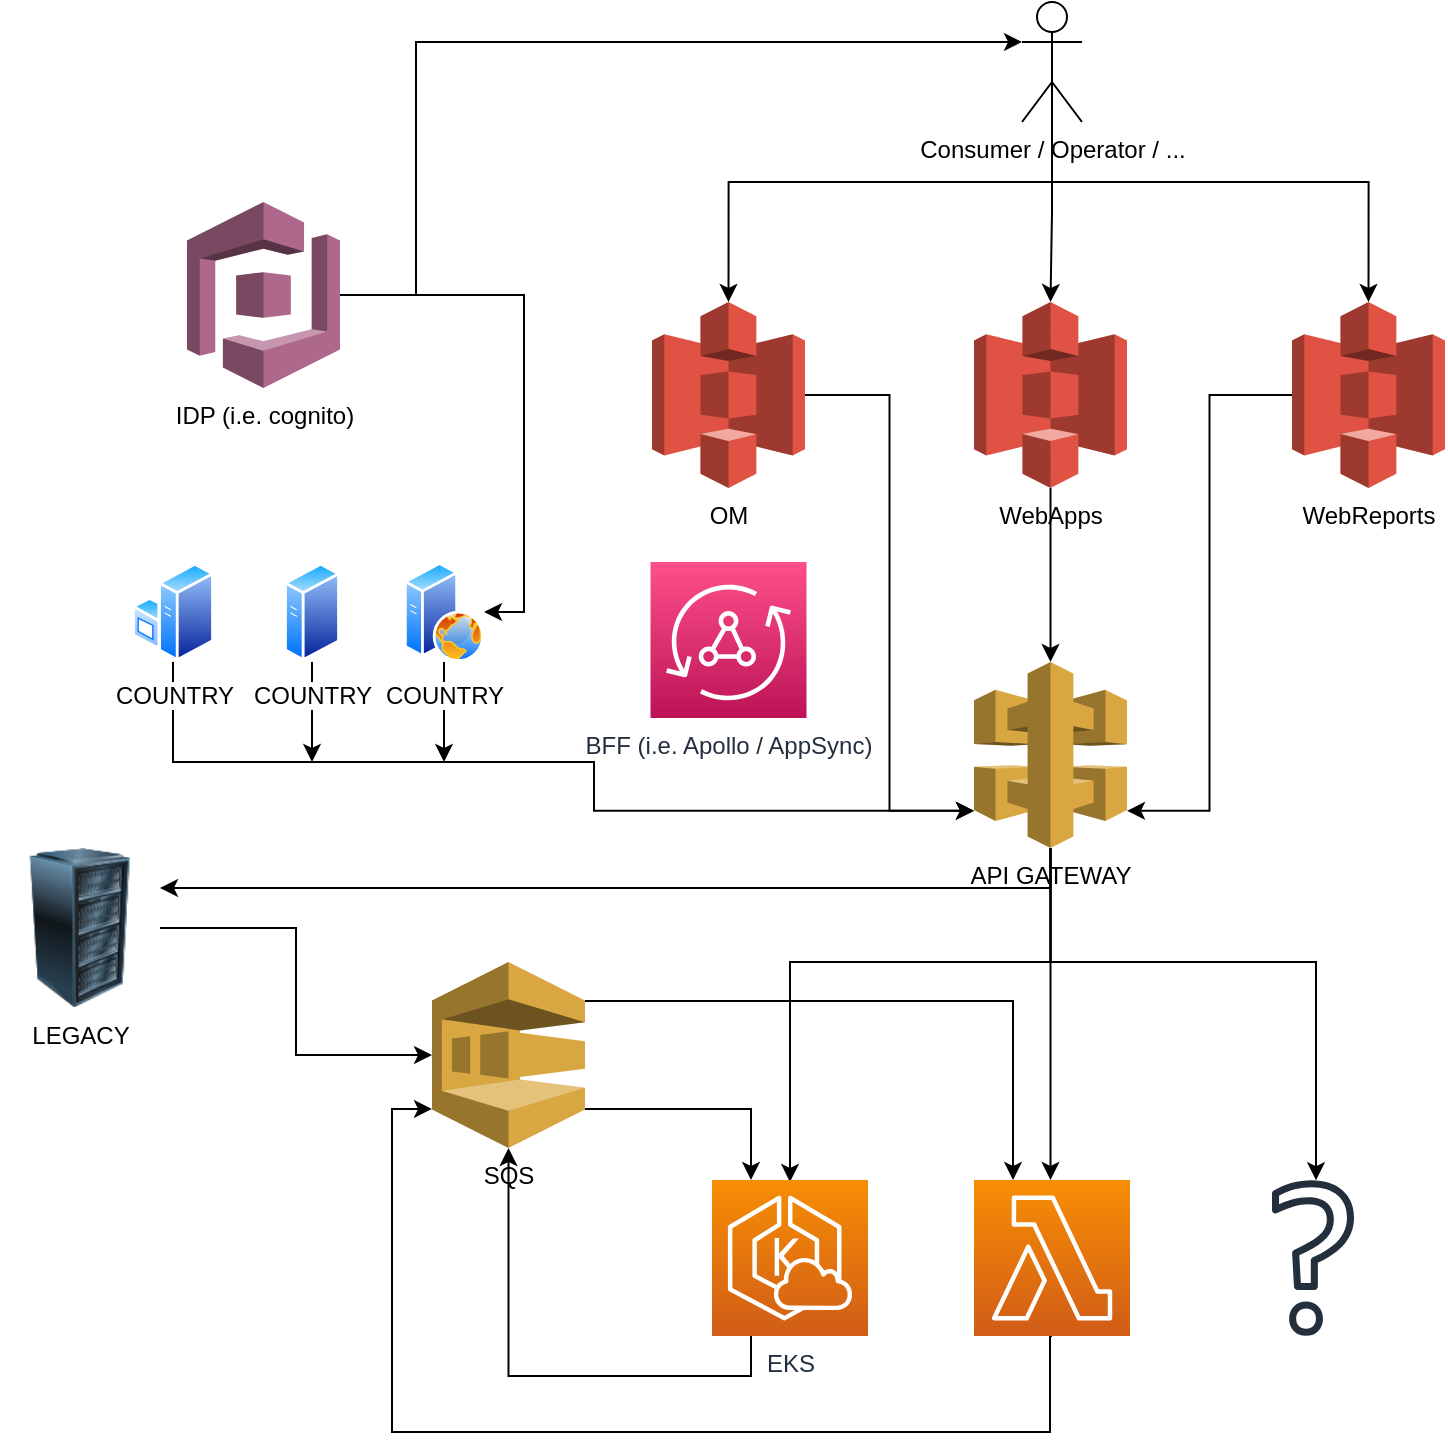 <mxfile version="20.4.0" type="github" pages="3">
  <diagram id="Joz-wbOOevoliaPiFYPp" name="Simple arch">
    <mxGraphModel dx="1226" dy="1129" grid="1" gridSize="10" guides="1" tooltips="1" connect="1" arrows="1" fold="1" page="1" pageScale="1" pageWidth="1169" pageHeight="827" math="0" shadow="0">
      <root>
        <mxCell id="0" />
        <mxCell id="1" parent="0" />
        <mxCell id="j6oTMxRk_AW7922l2MPv-18" style="edgeStyle=orthogonalEdgeStyle;rounded=0;orthogonalLoop=1;jettySize=auto;html=1;entryX=0;entryY=0.8;entryDx=0;entryDy=0;entryPerimeter=0;" parent="1" source="j6oTMxRk_AW7922l2MPv-1" target="j6oTMxRk_AW7922l2MPv-8" edge="1">
          <mxGeometry relative="1" as="geometry" />
        </mxCell>
        <mxCell id="j6oTMxRk_AW7922l2MPv-1" value="OM" style="outlineConnect=0;dashed=0;verticalLabelPosition=bottom;verticalAlign=top;align=center;html=1;shape=mxgraph.aws3.s3;fillColor=#E05243;gradientColor=none;" parent="1" vertex="1">
          <mxGeometry x="516" y="195" width="76.5" height="93" as="geometry" />
        </mxCell>
        <mxCell id="vTAscmi0TePxfXL9PMeV-8" style="edgeStyle=orthogonalEdgeStyle;rounded=0;orthogonalLoop=1;jettySize=auto;html=1;exitX=0.5;exitY=1;exitDx=0;exitDy=0;exitPerimeter=0;entryX=0;entryY=0.79;entryDx=0;entryDy=0;entryPerimeter=0;" edge="1" parent="1" source="vTAscmi0TePxfXL9PMeV-10" target="j6oTMxRk_AW7922l2MPv-9">
          <mxGeometry relative="1" as="geometry">
            <mxPoint x="715.25" y="727" as="sourcePoint" />
            <Array as="points">
              <mxPoint x="715" y="712" />
              <mxPoint x="715" y="760" />
              <mxPoint x="386" y="760" />
              <mxPoint x="386" y="599" />
            </Array>
          </mxGeometry>
        </mxCell>
        <mxCell id="j6oTMxRk_AW7922l2MPv-20" style="edgeStyle=orthogonalEdgeStyle;rounded=0;orthogonalLoop=1;jettySize=auto;html=1;entryX=0.5;entryY=0;entryDx=0;entryDy=0;entryPerimeter=0;" parent="1" source="j6oTMxRk_AW7922l2MPv-4" target="j6oTMxRk_AW7922l2MPv-8" edge="1">
          <mxGeometry relative="1" as="geometry" />
        </mxCell>
        <mxCell id="j6oTMxRk_AW7922l2MPv-4" value="WebApps" style="outlineConnect=0;dashed=0;verticalLabelPosition=bottom;verticalAlign=top;align=center;html=1;shape=mxgraph.aws3.s3;fillColor=#E05243;gradientColor=none;" parent="1" vertex="1">
          <mxGeometry x="677" y="195" width="76.5" height="93" as="geometry" />
        </mxCell>
        <mxCell id="j6oTMxRk_AW7922l2MPv-19" style="edgeStyle=orthogonalEdgeStyle;rounded=0;orthogonalLoop=1;jettySize=auto;html=1;entryX=1;entryY=0.8;entryDx=0;entryDy=0;entryPerimeter=0;" parent="1" source="j6oTMxRk_AW7922l2MPv-5" target="j6oTMxRk_AW7922l2MPv-8" edge="1">
          <mxGeometry relative="1" as="geometry" />
        </mxCell>
        <mxCell id="j6oTMxRk_AW7922l2MPv-5" value="WebReports" style="outlineConnect=0;dashed=0;verticalLabelPosition=bottom;verticalAlign=top;align=center;html=1;shape=mxgraph.aws3.s3;fillColor=#E05243;gradientColor=none;" parent="1" vertex="1">
          <mxGeometry x="836" y="195" width="76.5" height="93" as="geometry" />
        </mxCell>
        <mxCell id="j6oTMxRk_AW7922l2MPv-25" style="edgeStyle=orthogonalEdgeStyle;rounded=0;orthogonalLoop=1;jettySize=auto;html=1;" parent="1" source="j6oTMxRk_AW7922l2MPv-8" edge="1">
          <mxGeometry relative="1" as="geometry">
            <mxPoint x="715.25" y="634" as="targetPoint" />
          </mxGeometry>
        </mxCell>
        <mxCell id="j6oTMxRk_AW7922l2MPv-26" style="edgeStyle=orthogonalEdgeStyle;rounded=0;orthogonalLoop=1;jettySize=auto;html=1;" parent="1" source="j6oTMxRk_AW7922l2MPv-8" edge="1">
          <mxGeometry relative="1" as="geometry">
            <mxPoint x="585" y="635" as="targetPoint" />
            <Array as="points">
              <mxPoint x="715" y="525" />
              <mxPoint x="585" y="525" />
            </Array>
          </mxGeometry>
        </mxCell>
        <mxCell id="j6oTMxRk_AW7922l2MPv-27" style="edgeStyle=orthogonalEdgeStyle;rounded=0;orthogonalLoop=1;jettySize=auto;html=1;" parent="1" source="j6oTMxRk_AW7922l2MPv-8" target="j6oTMxRk_AW7922l2MPv-33" edge="1">
          <mxGeometry relative="1" as="geometry">
            <mxPoint x="848" y="605" as="targetPoint" />
            <Array as="points">
              <mxPoint x="715" y="525" />
              <mxPoint x="848" y="525" />
            </Array>
          </mxGeometry>
        </mxCell>
        <mxCell id="vTAscmi0TePxfXL9PMeV-6" style="edgeStyle=orthogonalEdgeStyle;rounded=0;orthogonalLoop=1;jettySize=auto;html=1;exitX=0.5;exitY=1;exitDx=0;exitDy=0;exitPerimeter=0;entryX=1;entryY=0.25;entryDx=0;entryDy=0;" edge="1" parent="1" source="j6oTMxRk_AW7922l2MPv-8" target="j6oTMxRk_AW7922l2MPv-44">
          <mxGeometry relative="1" as="geometry" />
        </mxCell>
        <mxCell id="j6oTMxRk_AW7922l2MPv-8" value="API GATEWAY" style="outlineConnect=0;dashed=0;verticalLabelPosition=bottom;verticalAlign=top;align=center;html=1;shape=mxgraph.aws3.api_gateway;fillColor=#D9A741;gradientColor=none;" parent="1" vertex="1">
          <mxGeometry x="677" y="375" width="76.5" height="93" as="geometry" />
        </mxCell>
        <mxCell id="vTAscmi0TePxfXL9PMeV-2" style="edgeStyle=orthogonalEdgeStyle;rounded=0;orthogonalLoop=1;jettySize=auto;html=1;exitX=1;exitY=0.79;exitDx=0;exitDy=0;exitPerimeter=0;entryX=0.25;entryY=0;entryDx=0;entryDy=0;entryPerimeter=0;" edge="1" parent="1" source="j6oTMxRk_AW7922l2MPv-9" target="j6oTMxRk_AW7922l2MPv-32">
          <mxGeometry relative="1" as="geometry" />
        </mxCell>
        <mxCell id="vTAscmi0TePxfXL9PMeV-3" style="edgeStyle=orthogonalEdgeStyle;rounded=0;orthogonalLoop=1;jettySize=auto;html=1;exitX=1;exitY=0.21;exitDx=0;exitDy=0;exitPerimeter=0;entryX=0.25;entryY=0;entryDx=0;entryDy=0;entryPerimeter=0;" edge="1" parent="1" source="j6oTMxRk_AW7922l2MPv-9" target="vTAscmi0TePxfXL9PMeV-10">
          <mxGeometry relative="1" as="geometry">
            <mxPoint x="675.011" y="645.997" as="targetPoint" />
          </mxGeometry>
        </mxCell>
        <mxCell id="j6oTMxRk_AW7922l2MPv-9" value="SQS" style="outlineConnect=0;dashed=0;verticalLabelPosition=bottom;verticalAlign=top;align=center;html=1;shape=mxgraph.aws3.sqs;fillColor=#D9A741;gradientColor=none;" parent="1" vertex="1">
          <mxGeometry x="406" y="525" width="76.5" height="93" as="geometry" />
        </mxCell>
        <mxCell id="j6oTMxRk_AW7922l2MPv-12" style="edgeStyle=orthogonalEdgeStyle;rounded=0;orthogonalLoop=1;jettySize=auto;html=1;entryX=0.5;entryY=0;entryDx=0;entryDy=0;entryPerimeter=0;" parent="1" source="j6oTMxRk_AW7922l2MPv-10" target="j6oTMxRk_AW7922l2MPv-1" edge="1">
          <mxGeometry relative="1" as="geometry">
            <Array as="points">
              <mxPoint x="716" y="135" />
              <mxPoint x="554" y="135" />
            </Array>
          </mxGeometry>
        </mxCell>
        <mxCell id="j6oTMxRk_AW7922l2MPv-13" style="edgeStyle=orthogonalEdgeStyle;rounded=0;orthogonalLoop=1;jettySize=auto;html=1;entryX=0.5;entryY=0;entryDx=0;entryDy=0;entryPerimeter=0;" parent="1" source="j6oTMxRk_AW7922l2MPv-10" target="j6oTMxRk_AW7922l2MPv-5" edge="1">
          <mxGeometry relative="1" as="geometry">
            <Array as="points">
              <mxPoint x="716" y="135" />
              <mxPoint x="874" y="135" />
            </Array>
          </mxGeometry>
        </mxCell>
        <mxCell id="j6oTMxRk_AW7922l2MPv-14" style="edgeStyle=orthogonalEdgeStyle;rounded=0;orthogonalLoop=1;jettySize=auto;html=1;exitX=0.5;exitY=0.5;exitDx=0;exitDy=0;exitPerimeter=0;entryX=0.5;entryY=0;entryDx=0;entryDy=0;entryPerimeter=0;" parent="1" source="j6oTMxRk_AW7922l2MPv-10" target="j6oTMxRk_AW7922l2MPv-4" edge="1">
          <mxGeometry relative="1" as="geometry" />
        </mxCell>
        <mxCell id="j6oTMxRk_AW7922l2MPv-10" value="Consumer / Operator / ..." style="shape=umlActor;verticalLabelPosition=bottom;verticalAlign=top;html=1;outlineConnect=0;" parent="1" vertex="1">
          <mxGeometry x="701" y="45" width="30" height="60" as="geometry" />
        </mxCell>
        <mxCell id="vTAscmi0TePxfXL9PMeV-7" style="edgeStyle=orthogonalEdgeStyle;rounded=0;orthogonalLoop=1;jettySize=auto;html=1;exitX=0.25;exitY=1;exitDx=0;exitDy=0;exitPerimeter=0;" edge="1" parent="1" source="j6oTMxRk_AW7922l2MPv-32" target="j6oTMxRk_AW7922l2MPv-9">
          <mxGeometry relative="1" as="geometry" />
        </mxCell>
        <mxCell id="j6oTMxRk_AW7922l2MPv-32" value="EKS" style="sketch=0;points=[[0,0,0],[0.25,0,0],[0.5,0,0],[0.75,0,0],[1,0,0],[0,1,0],[0.25,1,0],[0.5,1,0],[0.75,1,0],[1,1,0],[0,0.25,0],[0,0.5,0],[0,0.75,0],[1,0.25,0],[1,0.5,0],[1,0.75,0]];outlineConnect=0;fontColor=#232F3E;gradientColor=#F78E04;gradientDirection=north;fillColor=#D05C17;strokeColor=#ffffff;dashed=0;verticalLabelPosition=bottom;verticalAlign=top;align=center;html=1;fontSize=12;fontStyle=0;aspect=fixed;shape=mxgraph.aws4.resourceIcon;resIcon=mxgraph.aws4.eks_cloud;" parent="1" vertex="1">
          <mxGeometry x="546" y="634" width="78" height="78" as="geometry" />
        </mxCell>
        <mxCell id="j6oTMxRk_AW7922l2MPv-33" value="" style="sketch=0;outlineConnect=0;fontColor=#232F3E;gradientColor=none;fillColor=#232F3D;strokeColor=none;dashed=0;verticalLabelPosition=bottom;verticalAlign=top;align=center;html=1;fontSize=12;fontStyle=0;aspect=fixed;pointerEvents=1;shape=mxgraph.aws4.question;" parent="1" vertex="1">
          <mxGeometry x="826" y="634" width="41" height="78" as="geometry" />
        </mxCell>
        <mxCell id="j6oTMxRk_AW7922l2MPv-50" style="edgeStyle=orthogonalEdgeStyle;rounded=0;jumpStyle=none;orthogonalLoop=1;jettySize=auto;html=1;strokeColor=default;startArrow=none;startFill=0;" parent="1" source="j6oTMxRk_AW7922l2MPv-36" edge="1">
          <mxGeometry relative="1" as="geometry">
            <mxPoint x="346" y="425" as="targetPoint" />
          </mxGeometry>
        </mxCell>
        <mxCell id="j6oTMxRk_AW7922l2MPv-36" value="COUNTRY" style="aspect=fixed;perimeter=ellipsePerimeter;html=1;align=center;shadow=0;dashed=0;spacingTop=3;image;image=img/lib/active_directory/generic_server.svg;" parent="1" vertex="1">
          <mxGeometry x="332" y="325" width="28.0" height="50" as="geometry" />
        </mxCell>
        <mxCell id="j6oTMxRk_AW7922l2MPv-46" style="edgeStyle=orthogonalEdgeStyle;rounded=0;jumpStyle=none;orthogonalLoop=1;jettySize=auto;html=1;entryX=0;entryY=0.8;entryDx=0;entryDy=0;entryPerimeter=0;strokeColor=default;startArrow=none;startFill=0;" parent="1" source="j6oTMxRk_AW7922l2MPv-37" target="j6oTMxRk_AW7922l2MPv-8" edge="1">
          <mxGeometry relative="1" as="geometry">
            <Array as="points">
              <mxPoint x="277" y="425" />
              <mxPoint x="487" y="425" />
              <mxPoint x="487" y="449" />
            </Array>
          </mxGeometry>
        </mxCell>
        <mxCell id="j6oTMxRk_AW7922l2MPv-37" value="COUNTRY" style="aspect=fixed;perimeter=ellipsePerimeter;html=1;align=center;shadow=0;dashed=0;spacingTop=3;image;image=img/lib/active_directory/windows_server.svg;" parent="1" vertex="1">
          <mxGeometry x="256" y="325" width="41" height="50" as="geometry" />
        </mxCell>
        <mxCell id="j6oTMxRk_AW7922l2MPv-51" style="edgeStyle=orthogonalEdgeStyle;rounded=0;jumpStyle=none;orthogonalLoop=1;jettySize=auto;html=1;strokeColor=default;startArrow=none;startFill=0;" parent="1" source="j6oTMxRk_AW7922l2MPv-40" edge="1">
          <mxGeometry relative="1" as="geometry">
            <mxPoint x="412" y="425" as="targetPoint" />
          </mxGeometry>
        </mxCell>
        <mxCell id="j6oTMxRk_AW7922l2MPv-40" value="COUNTRY" style="aspect=fixed;perimeter=ellipsePerimeter;html=1;align=center;shadow=0;dashed=0;spacingTop=3;image;image=img/lib/active_directory/web_server.svg;" parent="1" vertex="1">
          <mxGeometry x="392" y="325" width="40" height="50" as="geometry" />
        </mxCell>
        <mxCell id="vTAscmi0TePxfXL9PMeV-11" style="edgeStyle=orthogonalEdgeStyle;rounded=0;orthogonalLoop=1;jettySize=auto;html=1;exitX=1;exitY=0.5;exitDx=0;exitDy=0;" edge="1" parent="1" source="j6oTMxRk_AW7922l2MPv-44" target="j6oTMxRk_AW7922l2MPv-9">
          <mxGeometry relative="1" as="geometry" />
        </mxCell>
        <mxCell id="j6oTMxRk_AW7922l2MPv-44" value="LEGACY" style="image;html=1;image=img/lib/clip_art/computers/Server_Rack_128x128.png" parent="1" vertex="1">
          <mxGeometry x="190" y="468" width="80" height="80" as="geometry" />
        </mxCell>
        <mxCell id="j6oTMxRk_AW7922l2MPv-57" style="edgeStyle=orthogonalEdgeStyle;rounded=0;jumpStyle=none;orthogonalLoop=1;jettySize=auto;html=1;entryX=0;entryY=0.333;entryDx=0;entryDy=0;entryPerimeter=0;strokeColor=default;startArrow=none;startFill=0;" parent="1" source="j6oTMxRk_AW7922l2MPv-56" target="j6oTMxRk_AW7922l2MPv-10" edge="1">
          <mxGeometry relative="1" as="geometry">
            <Array as="points">
              <mxPoint x="398" y="65" />
            </Array>
          </mxGeometry>
        </mxCell>
        <mxCell id="j6oTMxRk_AW7922l2MPv-59" style="edgeStyle=orthogonalEdgeStyle;rounded=0;jumpStyle=none;orthogonalLoop=1;jettySize=auto;html=1;entryX=1;entryY=0.5;entryDx=0;entryDy=0;strokeColor=default;startArrow=none;startFill=0;" parent="1" source="j6oTMxRk_AW7922l2MPv-56" target="j6oTMxRk_AW7922l2MPv-40" edge="1">
          <mxGeometry relative="1" as="geometry" />
        </mxCell>
        <mxCell id="j6oTMxRk_AW7922l2MPv-56" value="IDP (i.e. cognito)" style="outlineConnect=0;dashed=0;verticalLabelPosition=bottom;verticalAlign=top;align=center;html=1;shape=mxgraph.aws3.cognito;fillColor=#AD688B;gradientColor=none;" parent="1" vertex="1">
          <mxGeometry x="283.5" y="145" width="76.5" height="93" as="geometry" />
        </mxCell>
        <mxCell id="j6oTMxRk_AW7922l2MPv-61" value="BFF (i.e. Apollo / AppSync)" style="sketch=0;points=[[0,0,0],[0.25,0,0],[0.5,0,0],[0.75,0,0],[1,0,0],[0,1,0],[0.25,1,0],[0.5,1,0],[0.75,1,0],[1,1,0],[0,0.25,0],[0,0.5,0],[0,0.75,0],[1,0.25,0],[1,0.5,0],[1,0.75,0]];outlineConnect=0;fontColor=#232F3E;gradientColor=#FF4F8B;gradientDirection=north;fillColor=#BC1356;strokeColor=#ffffff;dashed=0;verticalLabelPosition=bottom;verticalAlign=top;align=center;html=1;fontSize=12;fontStyle=0;aspect=fixed;shape=mxgraph.aws4.resourceIcon;resIcon=mxgraph.aws4.appsync;" parent="1" vertex="1">
          <mxGeometry x="515.25" y="325" width="78" height="78" as="geometry" />
        </mxCell>
        <mxCell id="vTAscmi0TePxfXL9PMeV-10" value="" style="sketch=0;points=[[0,0,0],[0.25,0,0],[0.5,0,0],[0.75,0,0],[1,0,0],[0,1,0],[0.25,1,0],[0.5,1,0],[0.75,1,0],[1,1,0],[0,0.25,0],[0,0.5,0],[0,0.75,0],[1,0.25,0],[1,0.5,0],[1,0.75,0]];outlineConnect=0;fontColor=#232F3E;gradientColor=#F78E04;gradientDirection=north;fillColor=#D05C17;strokeColor=#ffffff;dashed=0;verticalLabelPosition=bottom;verticalAlign=top;align=center;html=1;fontSize=12;fontStyle=0;aspect=fixed;shape=mxgraph.aws4.resourceIcon;resIcon=mxgraph.aws4.lambda;" vertex="1" parent="1">
          <mxGeometry x="677" y="634" width="78" height="78" as="geometry" />
        </mxCell>
      </root>
    </mxGraphModel>
  </diagram>
  <diagram id="iE5avSQgEujDPDK-NljF" name="Email">
    <mxGraphModel dx="1291" dy="1188" grid="1" gridSize="10" guides="1" tooltips="1" connect="1" arrows="1" fold="1" page="1" pageScale="1" pageWidth="1169" pageHeight="827" math="0" shadow="0">
      <root>
        <mxCell id="0" />
        <mxCell id="1" parent="0" />
        <mxCell id="4fiaTxjBstaV7eBkQ0Dm-44" value="VPC" style="sketch=0;outlineConnect=0;gradientColor=none;html=1;whiteSpace=wrap;fontSize=12;fontStyle=0;shape=mxgraph.aws4.group;grIcon=mxgraph.aws4.group_vpc;strokeColor=#879196;fillColor=none;verticalAlign=top;align=left;spacingLeft=30;fontColor=#879196;dashed=0;" vertex="1" parent="1">
          <mxGeometry x="200" y="40" width="860" height="700" as="geometry" />
        </mxCell>
        <mxCell id="4fiaTxjBstaV7eBkQ0Dm-4" style="edgeStyle=orthogonalEdgeStyle;rounded=0;orthogonalLoop=1;jettySize=auto;html=1;" edge="1" parent="1" source="4fiaTxjBstaV7eBkQ0Dm-1" target="4fiaTxjBstaV7eBkQ0Dm-3">
          <mxGeometry relative="1" as="geometry" />
        </mxCell>
        <mxCell id="4fiaTxjBstaV7eBkQ0Dm-1" value="CAPI" style="image;html=1;image=img/lib/clip_art/computers/Server_Rack_128x128.png" vertex="1" parent="1">
          <mxGeometry x="210" y="395" width="80" height="80" as="geometry" />
        </mxCell>
        <mxCell id="4fiaTxjBstaV7eBkQ0Dm-7" style="edgeStyle=orthogonalEdgeStyle;rounded=0;orthogonalLoop=1;jettySize=auto;html=1;" edge="1" parent="1" source="4fiaTxjBstaV7eBkQ0Dm-3" target="4fiaTxjBstaV7eBkQ0Dm-6">
          <mxGeometry relative="1" as="geometry" />
        </mxCell>
        <mxCell id="4fiaTxjBstaV7eBkQ0Dm-3" value="Email queue" style="sketch=0;points=[[0,0,0],[0.25,0,0],[0.5,0,0],[0.75,0,0],[1,0,0],[0,1,0],[0.25,1,0],[0.5,1,0],[0.75,1,0],[1,1,0],[0,0.25,0],[0,0.5,0],[0,0.75,0],[1,0.25,0],[1,0.5,0],[1,0.75,0]];outlineConnect=0;fontColor=#232F3E;gradientColor=#FF4F8B;gradientDirection=north;fillColor=#BC1356;strokeColor=#ffffff;dashed=0;verticalLabelPosition=bottom;verticalAlign=top;align=center;html=1;fontSize=12;fontStyle=0;aspect=fixed;shape=mxgraph.aws4.resourceIcon;resIcon=mxgraph.aws4.sqs;" vertex="1" parent="1">
          <mxGeometry x="520" y="396" width="78" height="78" as="geometry" />
        </mxCell>
        <mxCell id="4fiaTxjBstaV7eBkQ0Dm-5" value="to: xxx&lt;br&gt;from: xxx&lt;br&gt;retry: 0-3" style="rounded=0;whiteSpace=wrap;html=1;" vertex="1" parent="1">
          <mxGeometry x="320" y="405" width="120" height="60" as="geometry" />
        </mxCell>
        <mxCell id="4fiaTxjBstaV7eBkQ0Dm-20" style="edgeStyle=orthogonalEdgeStyle;curved=1;orthogonalLoop=1;jettySize=auto;html=1;entryX=0.5;entryY=1;entryDx=0;entryDy=0;entryPerimeter=0;startArrow=none;" edge="1" parent="1" source="4fiaTxjBstaV7eBkQ0Dm-32" target="4fiaTxjBstaV7eBkQ0Dm-10">
          <mxGeometry relative="1" as="geometry" />
        </mxCell>
        <mxCell id="4fiaTxjBstaV7eBkQ0Dm-30" style="edgeStyle=orthogonalEdgeStyle;rounded=0;orthogonalLoop=1;jettySize=auto;html=1;entryX=0.5;entryY=0;entryDx=0;entryDy=0;entryPerimeter=0;" edge="1" parent="1" source="4fiaTxjBstaV7eBkQ0Dm-6" target="4fiaTxjBstaV7eBkQ0Dm-29">
          <mxGeometry relative="1" as="geometry" />
        </mxCell>
        <mxCell id="4fiaTxjBstaV7eBkQ0Dm-38" style="edgeStyle=orthogonalEdgeStyle;rounded=0;orthogonalLoop=1;jettySize=auto;html=1;exitX=0;exitY=0.75;exitDx=0;exitDy=0;exitPerimeter=0;" edge="1" parent="1" source="4fiaTxjBstaV7eBkQ0Dm-6" target="4fiaTxjBstaV7eBkQ0Dm-8">
          <mxGeometry relative="1" as="geometry">
            <Array as="points">
              <mxPoint x="660" y="455" />
              <mxPoint x="660" y="500" />
              <mxPoint x="560" y="500" />
            </Array>
          </mxGeometry>
        </mxCell>
        <mxCell id="4fiaTxjBstaV7eBkQ0Dm-6" value="Email µservice" style="sketch=0;points=[[0,0,0],[0.25,0,0],[0.5,0,0],[0.75,0,0],[1,0,0],[0,1,0],[0.25,1,0],[0.5,1,0],[0.75,1,0],[1,1,0],[0,0.25,0],[0,0.5,0],[0,0.75,0],[1,0.25,0],[1,0.5,0],[1,0.75,0]];outlineConnect=0;fontColor=#232F3E;gradientColor=#F78E04;gradientDirection=north;fillColor=#D05C17;strokeColor=#ffffff;dashed=0;verticalLabelPosition=bottom;verticalAlign=top;align=center;html=1;fontSize=12;fontStyle=0;aspect=fixed;shape=mxgraph.aws4.resourceIcon;resIcon=mxgraph.aws4.lambda;" vertex="1" parent="1">
          <mxGeometry x="710" y="396" width="78" height="78" as="geometry" />
        </mxCell>
        <mxCell id="4fiaTxjBstaV7eBkQ0Dm-8" value="Log aggregator" style="sketch=0;points=[[0,0,0],[0.25,0,0],[0.5,0,0],[0.75,0,0],[1,0,0],[0,1,0],[0.25,1,0],[0.5,1,0],[0.75,1,0],[1,1,0],[0,0.25,0],[0,0.5,0],[0,0.75,0],[1,0.25,0],[1,0.5,0],[1,0.75,0]];points=[[0,0,0],[0.25,0,0],[0.5,0,0],[0.75,0,0],[1,0,0],[0,1,0],[0.25,1,0],[0.5,1,0],[0.75,1,0],[1,1,0],[0,0.25,0],[0,0.5,0],[0,0.75,0],[1,0.25,0],[1,0.5,0],[1,0.75,0]];outlineConnect=0;fontColor=#232F3E;gradientColor=#F34482;gradientDirection=north;fillColor=#BC1356;strokeColor=#ffffff;dashed=0;verticalLabelPosition=bottom;verticalAlign=top;align=center;html=1;fontSize=12;fontStyle=0;aspect=fixed;shape=mxgraph.aws4.resourceIcon;resIcon=mxgraph.aws4.cloudwatch_2;" vertex="1" parent="1">
          <mxGeometry x="521" y="610" width="78" height="78" as="geometry" />
        </mxCell>
        <mxCell id="4fiaTxjBstaV7eBkQ0Dm-21" style="edgeStyle=orthogonalEdgeStyle;curved=1;orthogonalLoop=1;jettySize=auto;html=1;entryX=0.5;entryY=1;entryDx=0;entryDy=0;entryPerimeter=0;" edge="1" parent="1" source="4fiaTxjBstaV7eBkQ0Dm-10" target="4fiaTxjBstaV7eBkQ0Dm-15">
          <mxGeometry relative="1" as="geometry" />
        </mxCell>
        <mxCell id="4fiaTxjBstaV7eBkQ0Dm-10" value="DLQ" style="sketch=0;points=[[0,0,0],[0.25,0,0],[0.5,0,0],[0.75,0,0],[1,0,0],[0,1,0],[0.25,1,0],[0.5,1,0],[0.75,1,0],[1,1,0],[0,0.25,0],[0,0.5,0],[0,0.75,0],[1,0.25,0],[1,0.5,0],[1,0.75,0]];outlineConnect=0;fontColor=#232F3E;gradientColor=#FF4F8B;gradientDirection=north;fillColor=#BC1356;strokeColor=#ffffff;dashed=0;verticalLabelPosition=bottom;verticalAlign=top;align=center;html=1;fontSize=12;fontStyle=0;aspect=fixed;shape=mxgraph.aws4.resourceIcon;resIcon=mxgraph.aws4.sqs;" vertex="1" parent="1">
          <mxGeometry x="710" y="230" width="78" height="78" as="geometry" />
        </mxCell>
        <mxCell id="4fiaTxjBstaV7eBkQ0Dm-22" style="edgeStyle=orthogonalEdgeStyle;curved=1;orthogonalLoop=1;jettySize=auto;html=1;" edge="1" parent="1" source="4fiaTxjBstaV7eBkQ0Dm-15" target="4fiaTxjBstaV7eBkQ0Dm-18">
          <mxGeometry relative="1" as="geometry" />
        </mxCell>
        <mxCell id="4fiaTxjBstaV7eBkQ0Dm-15" value="DQL processor" style="sketch=0;points=[[0,0,0],[0.25,0,0],[0.5,0,0],[0.75,0,0],[1,0,0],[0,1,0],[0.25,1,0],[0.5,1,0],[0.75,1,0],[1,1,0],[0,0.25,0],[0,0.5,0],[0,0.75,0],[1,0.25,0],[1,0.5,0],[1,0.75,0]];outlineConnect=0;fontColor=#232F3E;gradientColor=#F78E04;gradientDirection=north;fillColor=#D05C17;strokeColor=#ffffff;dashed=0;verticalLabelPosition=bottom;verticalAlign=top;align=center;html=1;fontSize=12;fontStyle=0;aspect=fixed;shape=mxgraph.aws4.resourceIcon;resIcon=mxgraph.aws4.lambda;" vertex="1" parent="1">
          <mxGeometry x="710" y="60" width="78" height="78" as="geometry" />
        </mxCell>
        <mxCell id="4fiaTxjBstaV7eBkQ0Dm-23" style="edgeStyle=orthogonalEdgeStyle;curved=1;orthogonalLoop=1;jettySize=auto;html=1;" edge="1" parent="1" source="4fiaTxjBstaV7eBkQ0Dm-18" target="4fiaTxjBstaV7eBkQ0Dm-3">
          <mxGeometry relative="1" as="geometry" />
        </mxCell>
        <mxCell id="4fiaTxjBstaV7eBkQ0Dm-26" style="edgeStyle=orthogonalEdgeStyle;rounded=0;orthogonalLoop=1;jettySize=auto;html=1;entryX=0.96;entryY=0.65;entryDx=0;entryDy=0;entryPerimeter=0;" edge="1" parent="1" source="4fiaTxjBstaV7eBkQ0Dm-18" target="4fiaTxjBstaV7eBkQ0Dm-24">
          <mxGeometry relative="1" as="geometry" />
        </mxCell>
        <mxCell id="4fiaTxjBstaV7eBkQ0Dm-18" value="max retries" style="rhombus;whiteSpace=wrap;html=1;" vertex="1" parent="1">
          <mxGeometry x="519" y="59" width="80" height="80" as="geometry" />
        </mxCell>
        <mxCell id="4fiaTxjBstaV7eBkQ0Dm-24" value="" style="sketch=0;pointerEvents=1;shadow=0;dashed=0;html=1;strokeColor=none;labelPosition=center;verticalLabelPosition=bottom;verticalAlign=top;align=center;fillColor=#505050;shape=mxgraph.mscae.intune.user_group" vertex="1" parent="1">
          <mxGeometry x="70" y="74" width="50" height="37" as="geometry" />
        </mxCell>
        <mxCell id="4fiaTxjBstaV7eBkQ0Dm-27" value="to: xxx&lt;br&gt;from: xxx&lt;br&gt;retry: +1" style="rounded=0;whiteSpace=wrap;html=1;" vertex="1" parent="1">
          <mxGeometry x="499" y="239" width="120" height="60" as="geometry" />
        </mxCell>
        <mxCell id="4fiaTxjBstaV7eBkQ0Dm-28" value="notify capi team" style="rounded=0;whiteSpace=wrap;html=1;" vertex="1" parent="1">
          <mxGeometry x="320" y="69" width="120" height="60" as="geometry" />
        </mxCell>
        <mxCell id="4fiaTxjBstaV7eBkQ0Dm-29" value="Email track table or db" style="sketch=0;points=[[0,0,0],[0.25,0,0],[0.5,0,0],[0.75,0,0],[1,0,0],[0,1,0],[0.25,1,0],[0.5,1,0],[0.75,1,0],[1,1,0],[0,0.25,0],[0,0.5,0],[0,0.75,0],[1,0.25,0],[1,0.5,0],[1,0.75,0]];outlineConnect=0;fontColor=#232F3E;gradientColor=#4D72F3;gradientDirection=north;fillColor=#3334B9;strokeColor=#ffffff;dashed=0;verticalLabelPosition=bottom;verticalAlign=top;align=center;html=1;fontSize=12;fontStyle=0;aspect=fixed;shape=mxgraph.aws4.resourceIcon;resIcon=mxgraph.aws4.rds;" vertex="1" parent="1">
          <mxGeometry x="710" y="610" width="78" height="78" as="geometry" />
        </mxCell>
        <mxCell id="4fiaTxjBstaV7eBkQ0Dm-31" value="record send" style="rounded=0;whiteSpace=wrap;html=1;" vertex="1" parent="1">
          <mxGeometry x="689" y="510" width="120" height="60" as="geometry" />
        </mxCell>
        <mxCell id="4fiaTxjBstaV7eBkQ0Dm-32" value="failed to send" style="rounded=0;whiteSpace=wrap;html=1;" vertex="1" parent="1">
          <mxGeometry x="689" y="340" width="120" height="20" as="geometry" />
        </mxCell>
        <mxCell id="4fiaTxjBstaV7eBkQ0Dm-33" value="" style="edgeStyle=orthogonalEdgeStyle;curved=1;orthogonalLoop=1;jettySize=auto;html=1;entryX=0.5;entryY=1;entryDx=0;entryDy=0;entryPerimeter=0;endArrow=none;" edge="1" parent="1" source="4fiaTxjBstaV7eBkQ0Dm-6" target="4fiaTxjBstaV7eBkQ0Dm-32">
          <mxGeometry relative="1" as="geometry">
            <mxPoint x="749" y="396" as="sourcePoint" />
            <mxPoint x="749" y="308" as="targetPoint" />
          </mxGeometry>
        </mxCell>
        <mxCell id="4fiaTxjBstaV7eBkQ0Dm-41" style="edgeStyle=orthogonalEdgeStyle;rounded=0;orthogonalLoop=1;jettySize=auto;html=1;entryX=1;entryY=0.75;entryDx=0;entryDy=0;entryPerimeter=0;" edge="1" parent="1" source="4fiaTxjBstaV7eBkQ0Dm-40" target="4fiaTxjBstaV7eBkQ0Dm-6">
          <mxGeometry relative="1" as="geometry">
            <Array as="points">
              <mxPoint x="870" y="500" />
              <mxPoint x="870" y="455" />
            </Array>
          </mxGeometry>
        </mxCell>
        <mxCell id="4fiaTxjBstaV7eBkQ0Dm-40" value="SES" style="outlineConnect=0;dashed=0;verticalLabelPosition=bottom;verticalAlign=top;align=center;html=1;shape=mxgraph.aws3.ses;fillColor=#D9A741;gradientColor=none;" vertex="1" parent="1">
          <mxGeometry x="940" y="457" width="79.5" height="93" as="geometry" />
        </mxCell>
        <mxCell id="4fiaTxjBstaV7eBkQ0Dm-43" style="edgeStyle=orthogonalEdgeStyle;rounded=0;orthogonalLoop=1;jettySize=auto;html=1;" edge="1" parent="1" source="4fiaTxjBstaV7eBkQ0Dm-42">
          <mxGeometry relative="1" as="geometry">
            <mxPoint x="790" y="420" as="targetPoint" />
            <Array as="points">
              <mxPoint x="870" y="381" />
              <mxPoint x="870" y="420" />
            </Array>
          </mxGeometry>
        </mxCell>
        <mxCell id="4fiaTxjBstaV7eBkQ0Dm-42" value="Mailjet client" style="shape=image;html=1;verticalAlign=top;verticalLabelPosition=bottom;labelBackgroundColor=#ffffff;imageAspect=0;aspect=fixed;image=https://cdn2.iconfinder.com/data/icons/css-vol-2/24/npm-128.png" vertex="1" parent="1">
          <mxGeometry x="950" y="341" width="79.5" height="79.5" as="geometry" />
        </mxCell>
      </root>
    </mxGraphModel>
  </diagram>
  <diagram id="XrMM_o1vmhrbmtVJii8b" name="Page-3">
    <mxGraphModel dx="1226" dy="1129" grid="1" gridSize="10" guides="1" tooltips="1" connect="1" arrows="1" fold="1" page="1" pageScale="1" pageWidth="1169" pageHeight="827" math="0" shadow="0">
      <root>
        <mxCell id="0" />
        <mxCell id="1" parent="0" />
        <mxCell id="TGV-LWYaIHCddSHUFwo_-20" style="edgeStyle=orthogonalEdgeStyle;rounded=0;orthogonalLoop=1;jettySize=auto;html=1;entryX=0;entryY=0.5;entryDx=0;entryDy=0;entryPerimeter=0;" edge="1" parent="1" source="TGV-LWYaIHCddSHUFwo_-3" target="TGV-LWYaIHCddSHUFwo_-5">
          <mxGeometry relative="1" as="geometry" />
        </mxCell>
        <mxCell id="TGV-LWYaIHCddSHUFwo_-3" value="" style="sketch=0;points=[[0,0,0],[0.25,0,0],[0.5,0,0],[0.75,0,0],[1,0,0],[0,1,0],[0.25,1,0],[0.5,1,0],[0.75,1,0],[1,1,0],[0,0.25,0],[0,0.5,0],[0,0.75,0],[1,0.25,0],[1,0.5,0],[1,0.75,0]];outlineConnect=0;fontColor=#232F3E;gradientColor=#F54749;gradientDirection=north;fillColor=#C7131F;strokeColor=#ffffff;dashed=0;verticalLabelPosition=bottom;verticalAlign=top;align=center;html=1;fontSize=12;fontStyle=0;aspect=fixed;shape=mxgraph.aws4.resourceIcon;resIcon=mxgraph.aws4.waf;" vertex="1" parent="1">
          <mxGeometry x="340" y="297" width="78" height="78" as="geometry" />
        </mxCell>
        <mxCell id="TGV-LWYaIHCddSHUFwo_-5" value="" style="sketch=0;points=[[0,0,0],[0.25,0,0],[0.5,0,0],[0.75,0,0],[1,0,0],[0,1,0],[0.25,1,0],[0.5,1,0],[0.75,1,0],[1,1,0],[0,0.25,0],[0,0.5,0],[0,0.75,0],[1,0.25,0],[1,0.5,0],[1,0.75,0]];outlineConnect=0;fontColor=#232F3E;gradientColor=#945DF2;gradientDirection=north;fillColor=#5A30B5;strokeColor=#ffffff;dashed=0;verticalLabelPosition=bottom;verticalAlign=top;align=center;html=1;fontSize=12;fontStyle=0;aspect=fixed;shape=mxgraph.aws4.resourceIcon;resIcon=mxgraph.aws4.cloudfront;" vertex="1" parent="1">
          <mxGeometry x="500" y="297" width="78" height="78" as="geometry" />
        </mxCell>
        <mxCell id="TGV-LWYaIHCddSHUFwo_-18" style="edgeStyle=orthogonalEdgeStyle;rounded=0;orthogonalLoop=1;jettySize=auto;html=1;entryX=0.5;entryY=0;entryDx=0;entryDy=0;entryPerimeter=0;" edge="1" parent="1" source="TGV-LWYaIHCddSHUFwo_-7" target="TGV-LWYaIHCddSHUFwo_-5">
          <mxGeometry relative="1" as="geometry" />
        </mxCell>
        <mxCell id="TGV-LWYaIHCddSHUFwo_-7" value="" style="sketch=0;points=[[0,0,0],[0.25,0,0],[0.5,0,0],[0.75,0,0],[1,0,0],[0,1,0],[0.25,1,0],[0.5,1,0],[0.75,1,0],[1,1,0],[0,0.25,0],[0,0.5,0],[0,0.75,0],[1,0.25,0],[1,0.5,0],[1,0.75,0]];outlineConnect=0;fontColor=#232F3E;gradientColor=#60A337;gradientDirection=north;fillColor=#277116;strokeColor=#ffffff;dashed=0;verticalLabelPosition=bottom;verticalAlign=top;align=center;html=1;fontSize=12;fontStyle=0;aspect=fixed;shape=mxgraph.aws4.resourceIcon;resIcon=mxgraph.aws4.s3;" vertex="1" parent="1">
          <mxGeometry x="500" y="141" width="78" height="78" as="geometry" />
        </mxCell>
        <mxCell id="TGV-LWYaIHCddSHUFwo_-22" style="edgeStyle=orthogonalEdgeStyle;rounded=0;orthogonalLoop=1;jettySize=auto;html=1;" edge="1" parent="1" source="TGV-LWYaIHCddSHUFwo_-9" target="TGV-LWYaIHCddSHUFwo_-17">
          <mxGeometry relative="1" as="geometry" />
        </mxCell>
        <mxCell id="TGV-LWYaIHCddSHUFwo_-9" value="" style="sketch=0;points=[[0,0,0],[0.25,0,0],[0.5,0,0],[0.75,0,0],[1,0,0],[0,1,0],[0.25,1,0],[0.5,1,0],[0.75,1,0],[1,1,0],[0,0.25,0],[0,0.5,0],[0,0.75,0],[1,0.25,0],[1,0.5,0],[1,0.75,0]];outlineConnect=0;fontColor=#232F3E;gradientColor=#F78E04;gradientDirection=north;fillColor=#D05C17;strokeColor=#ffffff;dashed=0;verticalLabelPosition=bottom;verticalAlign=top;align=center;html=1;fontSize=12;fontStyle=0;aspect=fixed;shape=mxgraph.aws4.resourceIcon;resIcon=mxgraph.aws4.eks;" vertex="1" parent="1">
          <mxGeometry x="660" y="375" width="78" height="78" as="geometry" />
        </mxCell>
        <mxCell id="TGV-LWYaIHCddSHUFwo_-23" style="edgeStyle=orthogonalEdgeStyle;rounded=0;orthogonalLoop=1;jettySize=auto;html=1;" edge="1" parent="1" source="TGV-LWYaIHCddSHUFwo_-10" target="TGV-LWYaIHCddSHUFwo_-17">
          <mxGeometry relative="1" as="geometry" />
        </mxCell>
        <mxCell id="TGV-LWYaIHCddSHUFwo_-10" value="" style="sketch=0;points=[[0,0,0],[0.25,0,0],[0.5,0,0],[0.75,0,0],[1,0,0],[0,1,0],[0.25,1,0],[0.5,1,0],[0.75,1,0],[1,1,0],[0,0.25,0],[0,0.5,0],[0,0.75,0],[1,0.25,0],[1,0.5,0],[1,0.75,0]];outlineConnect=0;fontColor=#232F3E;gradientColor=#F78E04;gradientDirection=north;fillColor=#D05C17;strokeColor=#ffffff;dashed=0;verticalLabelPosition=bottom;verticalAlign=top;align=center;html=1;fontSize=12;fontStyle=0;aspect=fixed;shape=mxgraph.aws4.resourceIcon;resIcon=mxgraph.aws4.lambda;" vertex="1" parent="1">
          <mxGeometry x="660" y="531" width="78" height="78" as="geometry" />
        </mxCell>
        <mxCell id="TGV-LWYaIHCddSHUFwo_-11" value="" style="sketch=0;points=[[0,0,0],[0.25,0,0],[0.5,0,0],[0.75,0,0],[1,0,0],[0,1,0],[0.25,1,0],[0.5,1,0],[0.75,1,0],[1,1,0],[0,0.25,0],[0,0.5,0],[0,0.75,0],[1,0.25,0],[1,0.5,0],[1,0.75,0]];outlineConnect=0;fontColor=#232F3E;gradientColor=#FF4F8B;gradientDirection=north;fillColor=#BC1356;strokeColor=#ffffff;dashed=0;verticalLabelPosition=bottom;verticalAlign=top;align=center;html=1;fontSize=12;fontStyle=0;aspect=fixed;shape=mxgraph.aws4.resourceIcon;resIcon=mxgraph.aws4.sqs;" vertex="1" parent="1">
          <mxGeometry x="810" y="609" width="78" height="78" as="geometry" />
        </mxCell>
        <mxCell id="TGV-LWYaIHCddSHUFwo_-12" value="" style="sketch=0;points=[[0,0,0],[0.25,0,0],[0.5,0,0],[0.75,0,0],[1,0,0],[0,1,0],[0.25,1,0],[0.5,1,0],[0.75,1,0],[1,1,0],[0,0.25,0],[0,0.5,0],[0,0.75,0],[1,0.25,0],[1,0.5,0],[1,0.75,0]];outlineConnect=0;fontColor=#232F3E;gradientColor=#4D72F3;gradientDirection=north;fillColor=#3334B9;strokeColor=#ffffff;dashed=0;verticalLabelPosition=bottom;verticalAlign=top;align=center;html=1;fontSize=12;fontStyle=0;aspect=fixed;shape=mxgraph.aws4.resourceIcon;resIcon=mxgraph.aws4.rds;" vertex="1" parent="1">
          <mxGeometry x="810" y="297" width="78" height="78" as="geometry" />
        </mxCell>
        <mxCell id="TGV-LWYaIHCddSHUFwo_-13" value="" style="sketch=0;points=[[0,0,0],[0.25,0,0],[0.5,0,0],[0.75,0,0],[1,0,0],[0,1,0],[0.25,1,0],[0.5,1,0],[0.75,1,0],[1,1,0],[0,0.25,0],[0,0.5,0],[0,0.75,0],[1,0.25,0],[1,0.5,0],[1,0.75,0]];points=[[0,0,0],[0.25,0,0],[0.5,0,0],[0.75,0,0],[1,0,0],[0,1,0],[0.25,1,0],[0.5,1,0],[0.75,1,0],[1,1,0],[0,0.25,0],[0,0.5,0],[0,0.75,0],[1,0.25,0],[1,0.5,0],[1,0.75,0]];outlineConnect=0;fontColor=#232F3E;gradientColor=#F34482;gradientDirection=north;fillColor=#BC1356;strokeColor=#ffffff;dashed=0;verticalLabelPosition=bottom;verticalAlign=top;align=center;html=1;fontSize=12;fontStyle=0;aspect=fixed;shape=mxgraph.aws4.resourceIcon;resIcon=mxgraph.aws4.cloudwatch_2;" vertex="1" parent="1">
          <mxGeometry x="810" y="453" width="78" height="78" as="geometry" />
        </mxCell>
        <mxCell id="TGV-LWYaIHCddSHUFwo_-30" style="edgeStyle=orthogonalEdgeStyle;rounded=0;orthogonalLoop=1;jettySize=auto;html=1;" edge="1" parent="1" source="TGV-LWYaIHCddSHUFwo_-15" target="TGV-LWYaIHCddSHUFwo_-16">
          <mxGeometry relative="1" as="geometry" />
        </mxCell>
        <mxCell id="TGV-LWYaIHCddSHUFwo_-15" value="" style="sketch=0;points=[[0,0,0],[0.25,0,0],[0.5,0,0],[0.75,0,0],[1,0,0],[0,1,0],[0.25,1,0],[0.5,1,0],[0.75,1,0],[1,1,0],[0,0.25,0],[0,0.5,0],[0,0.75,0],[1,0.25,0],[1,0.5,0],[1,0.75,0]];outlineConnect=0;fontColor=#232F3E;gradientColor=#945DF2;gradientDirection=north;fillColor=#5A30B5;strokeColor=#ffffff;dashed=0;verticalLabelPosition=bottom;verticalAlign=top;align=center;html=1;fontSize=12;fontStyle=0;aspect=fixed;shape=mxgraph.aws4.resourceIcon;resIcon=mxgraph.aws4.route_53;" vertex="1" parent="1">
          <mxGeometry x="184.75" y="453" width="78" height="78" as="geometry" />
        </mxCell>
        <mxCell id="TGV-LWYaIHCddSHUFwo_-19" style="edgeStyle=orthogonalEdgeStyle;rounded=0;orthogonalLoop=1;jettySize=auto;html=1;" edge="1" parent="1" source="TGV-LWYaIHCddSHUFwo_-16" target="TGV-LWYaIHCddSHUFwo_-3">
          <mxGeometry relative="1" as="geometry" />
        </mxCell>
        <mxCell id="TGV-LWYaIHCddSHUFwo_-16" value="" style="verticalLabelPosition=bottom;sketch=0;aspect=fixed;html=1;verticalAlign=top;strokeColor=none;align=center;outlineConnect=0;shape=mxgraph.citrix.browser;" vertex="1" parent="1">
          <mxGeometry x="200" y="299.75" width="47.5" height="72.5" as="geometry" />
        </mxCell>
        <mxCell id="TGV-LWYaIHCddSHUFwo_-21" style="edgeStyle=orthogonalEdgeStyle;rounded=0;orthogonalLoop=1;jettySize=auto;html=1;entryX=0.5;entryY=1;entryDx=0;entryDy=0;entryPerimeter=0;" edge="1" parent="1" source="TGV-LWYaIHCddSHUFwo_-17" target="TGV-LWYaIHCddSHUFwo_-5">
          <mxGeometry relative="1" as="geometry" />
        </mxCell>
        <mxCell id="TGV-LWYaIHCddSHUFwo_-17" value="" style="sketch=0;points=[[0,0,0],[0.25,0,0],[0.5,0,0],[0.75,0,0],[1,0,0],[0,1,0],[0.25,1,0],[0.5,1,0],[0.75,1,0],[1,1,0],[0,0.25,0],[0,0.5,0],[0,0.75,0],[1,0.25,0],[1,0.5,0],[1,0.75,0]];outlineConnect=0;fontColor=#232F3E;gradientColor=#FF4F8B;gradientDirection=north;fillColor=#BC1356;strokeColor=#ffffff;dashed=0;verticalLabelPosition=bottom;verticalAlign=top;align=center;html=1;fontSize=12;fontStyle=0;aspect=fixed;shape=mxgraph.aws4.resourceIcon;resIcon=mxgraph.aws4.api_gateway;" vertex="1" parent="1">
          <mxGeometry x="500" y="453" width="78" height="78" as="geometry" />
        </mxCell>
        <mxCell id="TGV-LWYaIHCddSHUFwo_-27" style="edgeStyle=orthogonalEdgeStyle;rounded=0;orthogonalLoop=1;jettySize=auto;html=1;" edge="1" parent="1" source="TGV-LWYaIHCddSHUFwo_-26" target="TGV-LWYaIHCddSHUFwo_-16">
          <mxGeometry relative="1" as="geometry" />
        </mxCell>
        <mxCell id="TGV-LWYaIHCddSHUFwo_-26" value="" style="sketch=0;aspect=fixed;pointerEvents=1;shadow=0;dashed=0;html=1;strokeColor=none;labelPosition=center;verticalLabelPosition=bottom;verticalAlign=top;align=center;fillColor=#00188D;shape=mxgraph.azure.user" vertex="1" parent="1">
          <mxGeometry x="70" y="311" width="47" height="50" as="geometry" />
        </mxCell>
      </root>
    </mxGraphModel>
  </diagram>
</mxfile>
